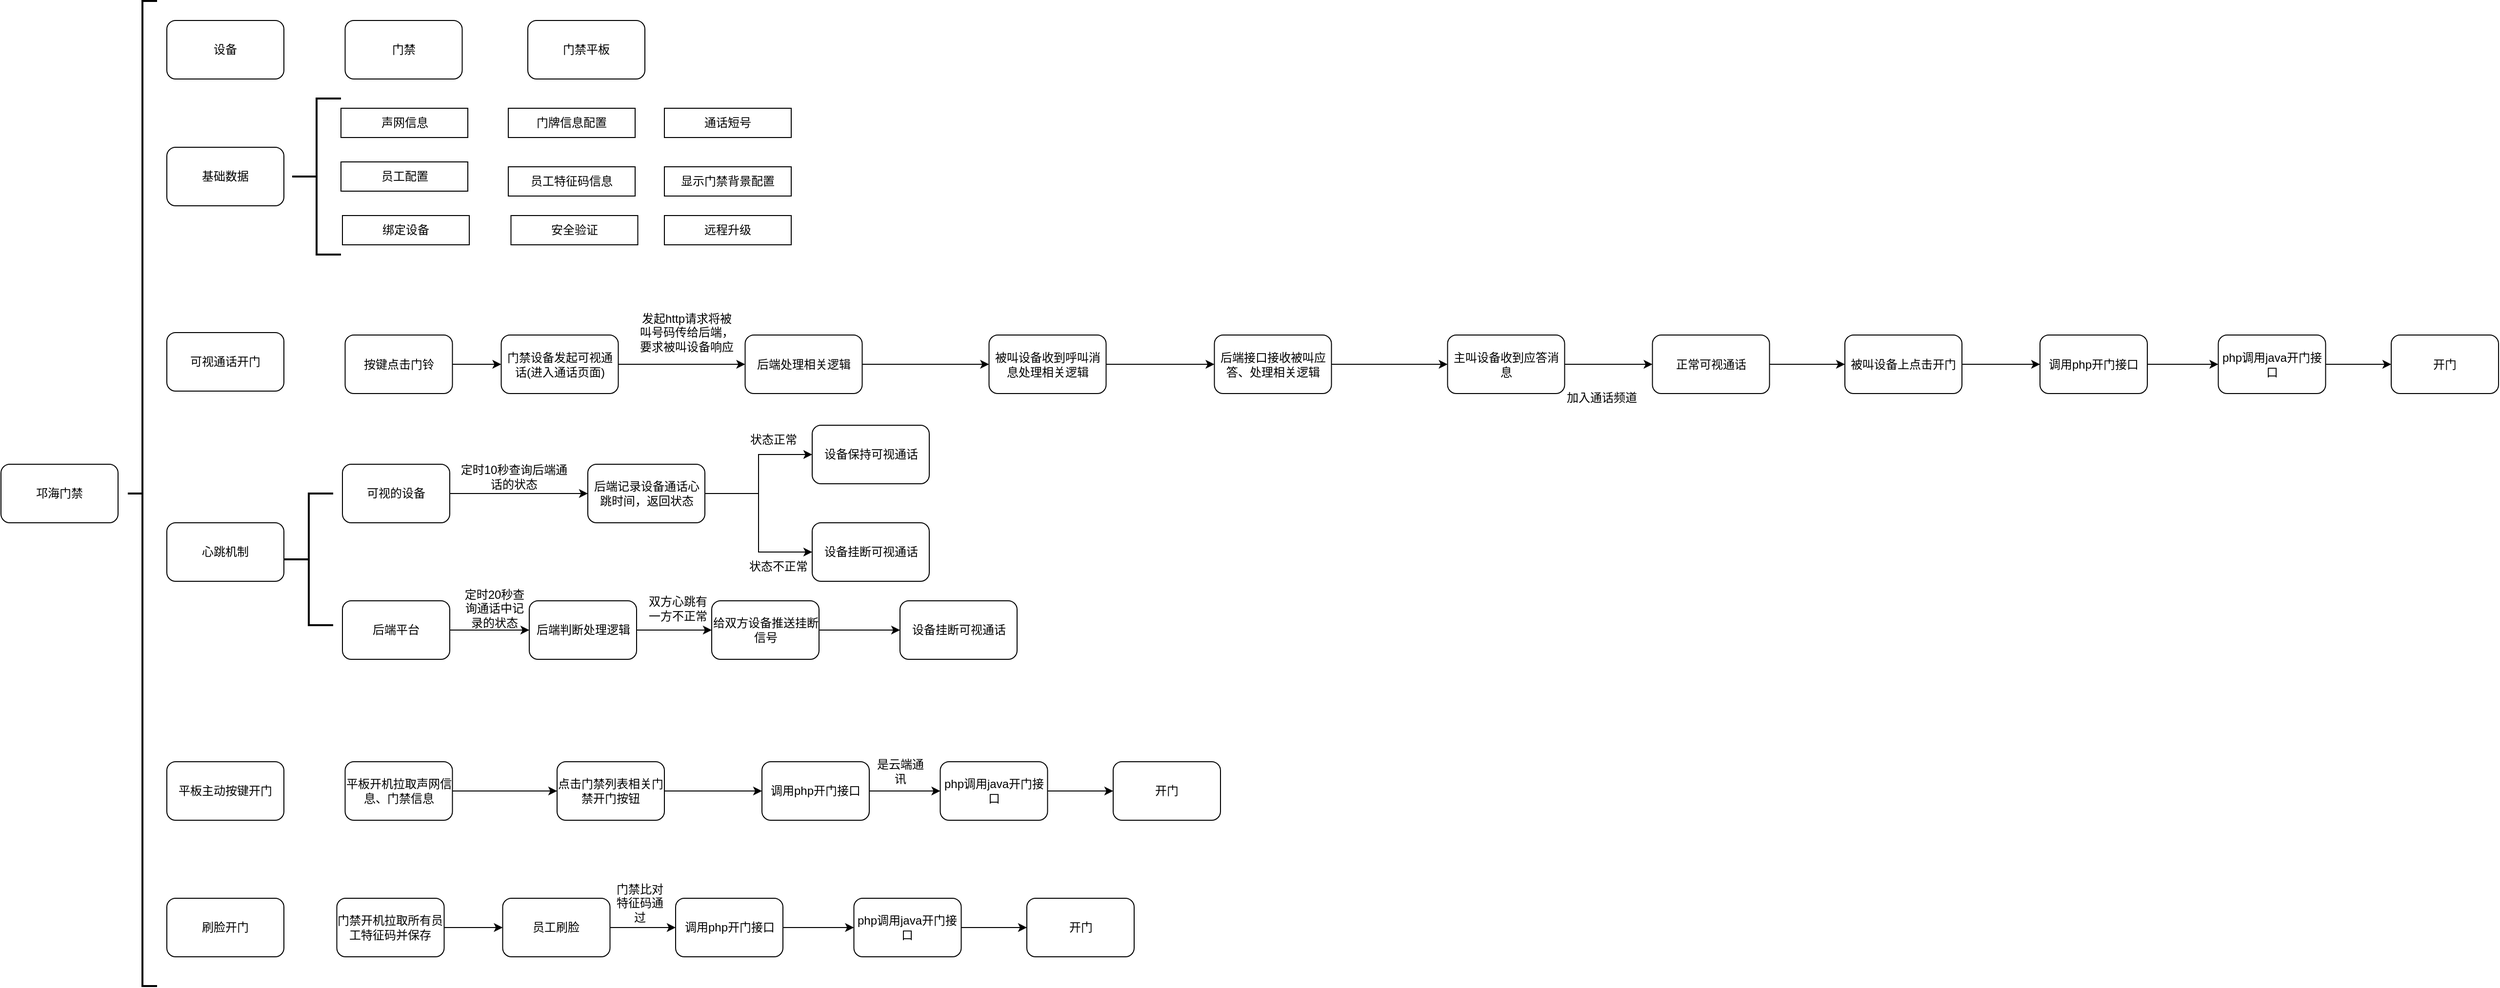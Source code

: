 <mxfile version="22.0.8" type="github">
  <diagram name="第 1 页" id="MqLak2tUNxj501sDUyA4">
    <mxGraphModel dx="1034" dy="432" grid="1" gridSize="10" guides="1" tooltips="1" connect="1" arrows="1" fold="1" page="1" pageScale="1" pageWidth="827" pageHeight="1169" math="0" shadow="0">
      <root>
        <mxCell id="0" />
        <mxCell id="1" parent="0" />
        <mxCell id="dcuhQKb_KivRzL7AXJs5-1" value="邛海门禁" style="rounded=1;whiteSpace=wrap;html=1;" parent="1" vertex="1">
          <mxGeometry x="160" y="775" width="120" height="60" as="geometry" />
        </mxCell>
        <mxCell id="dcuhQKb_KivRzL7AXJs5-2" value="" style="strokeWidth=2;html=1;shape=mxgraph.flowchart.annotation_2;align=left;labelPosition=right;pointerEvents=1;" parent="1" vertex="1">
          <mxGeometry x="290" y="300" width="30" height="1010" as="geometry" />
        </mxCell>
        <mxCell id="dcuhQKb_KivRzL7AXJs5-3" value="基础数据" style="rounded=1;whiteSpace=wrap;html=1;" parent="1" vertex="1">
          <mxGeometry x="330" y="450" width="120" height="60" as="geometry" />
        </mxCell>
        <mxCell id="dcuhQKb_KivRzL7AXJs5-4" value="" style="strokeWidth=2;html=1;shape=mxgraph.flowchart.annotation_2;align=left;labelPosition=right;pointerEvents=1;points=[[0,0.5,0,0,0],[0.5,0,0,0,0],[0.5,1,0,0,0],[1,0,0,0,0],[1,0.5,0,0,0],[1,1,0,0,0]];" parent="1" vertex="1">
          <mxGeometry x="458.5" y="400" width="50" height="160" as="geometry" />
        </mxCell>
        <mxCell id="dcuhQKb_KivRzL7AXJs5-5" value="声网信息" style="rounded=0;whiteSpace=wrap;html=1;" parent="1" vertex="1">
          <mxGeometry x="508.5" y="410" width="130" height="30" as="geometry" />
        </mxCell>
        <mxCell id="dcuhQKb_KivRzL7AXJs5-6" value="门牌信息配置" style="rounded=0;whiteSpace=wrap;html=1;" parent="1" vertex="1">
          <mxGeometry x="680" y="410" width="130" height="30" as="geometry" />
        </mxCell>
        <mxCell id="dcuhQKb_KivRzL7AXJs5-7" value="员工配置" style="rounded=0;whiteSpace=wrap;html=1;" parent="1" vertex="1">
          <mxGeometry x="508.5" y="465" width="130" height="30" as="geometry" />
        </mxCell>
        <mxCell id="dcuhQKb_KivRzL7AXJs5-8" value="员工特征码信息" style="rounded=0;whiteSpace=wrap;html=1;" parent="1" vertex="1">
          <mxGeometry x="680" y="470" width="130" height="30" as="geometry" />
        </mxCell>
        <mxCell id="dcuhQKb_KivRzL7AXJs5-9" value="显示门禁背景配置" style="rounded=0;whiteSpace=wrap;html=1;" parent="1" vertex="1">
          <mxGeometry x="840" y="470" width="130" height="30" as="geometry" />
        </mxCell>
        <mxCell id="dcuhQKb_KivRzL7AXJs5-10" value="绑定设备" style="rounded=0;whiteSpace=wrap;html=1;" parent="1" vertex="1">
          <mxGeometry x="510" y="520" width="130" height="30" as="geometry" />
        </mxCell>
        <mxCell id="dcuhQKb_KivRzL7AXJs5-11" value="可视通话开门" style="rounded=1;whiteSpace=wrap;html=1;" parent="1" vertex="1">
          <mxGeometry x="330" y="640" width="120" height="60" as="geometry" />
        </mxCell>
        <mxCell id="dcuhQKb_KivRzL7AXJs5-81" value="设备" style="rounded=1;whiteSpace=wrap;html=1;" parent="1" vertex="1">
          <mxGeometry x="330" y="320" width="120" height="60" as="geometry" />
        </mxCell>
        <mxCell id="dcuhQKb_KivRzL7AXJs5-82" value="门禁" style="rounded=1;whiteSpace=wrap;html=1;" parent="1" vertex="1">
          <mxGeometry x="512.75" y="320" width="120" height="60" as="geometry" />
        </mxCell>
        <mxCell id="dcuhQKb_KivRzL7AXJs5-83" value="门禁平板" style="rounded=1;whiteSpace=wrap;html=1;" parent="1" vertex="1">
          <mxGeometry x="700" y="320" width="120" height="60" as="geometry" />
        </mxCell>
        <mxCell id="dcuhQKb_KivRzL7AXJs5-84" value="通话短号" style="rounded=0;whiteSpace=wrap;html=1;" parent="1" vertex="1">
          <mxGeometry x="840" y="410" width="130" height="30" as="geometry" />
        </mxCell>
        <mxCell id="dcuhQKb_KivRzL7AXJs5-86" style="edgeStyle=orthogonalEdgeStyle;rounded=0;orthogonalLoop=1;jettySize=auto;html=1;exitX=1;exitY=0.5;exitDx=0;exitDy=0;entryX=0;entryY=0.5;entryDx=0;entryDy=0;" parent="1" source="dcuhQKb_KivRzL7AXJs5-87" target="dcuhQKb_KivRzL7AXJs5-89" edge="1">
          <mxGeometry relative="1" as="geometry" />
        </mxCell>
        <mxCell id="dcuhQKb_KivRzL7AXJs5-87" value="按键点击门铃" style="rounded=1;whiteSpace=wrap;html=1;" parent="1" vertex="1">
          <mxGeometry x="512.75" y="642.5" width="110" height="60" as="geometry" />
        </mxCell>
        <mxCell id="dcuhQKb_KivRzL7AXJs5-88" style="edgeStyle=orthogonalEdgeStyle;rounded=0;orthogonalLoop=1;jettySize=auto;html=1;exitX=1;exitY=0.5;exitDx=0;exitDy=0;entryX=0;entryY=0.5;entryDx=0;entryDy=0;" parent="1" source="dcuhQKb_KivRzL7AXJs5-89" target="dcuhQKb_KivRzL7AXJs5-91" edge="1">
          <mxGeometry relative="1" as="geometry" />
        </mxCell>
        <mxCell id="dcuhQKb_KivRzL7AXJs5-89" value="门禁设备发起可视通话(进入通话页面)" style="rounded=1;whiteSpace=wrap;html=1;" parent="1" vertex="1">
          <mxGeometry x="672.75" y="642.5" width="120" height="60" as="geometry" />
        </mxCell>
        <mxCell id="dcuhQKb_KivRzL7AXJs5-90" style="edgeStyle=orthogonalEdgeStyle;rounded=0;orthogonalLoop=1;jettySize=auto;html=1;exitX=1;exitY=0.5;exitDx=0;exitDy=0;" parent="1" source="dcuhQKb_KivRzL7AXJs5-91" target="dcuhQKb_KivRzL7AXJs5-93" edge="1">
          <mxGeometry relative="1" as="geometry" />
        </mxCell>
        <mxCell id="dcuhQKb_KivRzL7AXJs5-91" value="后端处理相关逻辑" style="rounded=1;whiteSpace=wrap;html=1;" parent="1" vertex="1">
          <mxGeometry x="922.75" y="642.5" width="120" height="60" as="geometry" />
        </mxCell>
        <mxCell id="dcuhQKb_KivRzL7AXJs5-92" style="edgeStyle=orthogonalEdgeStyle;rounded=0;orthogonalLoop=1;jettySize=auto;html=1;exitX=1;exitY=0.5;exitDx=0;exitDy=0;entryX=0;entryY=0.5;entryDx=0;entryDy=0;" parent="1" source="dcuhQKb_KivRzL7AXJs5-93" target="dcuhQKb_KivRzL7AXJs5-95" edge="1">
          <mxGeometry relative="1" as="geometry" />
        </mxCell>
        <mxCell id="dcuhQKb_KivRzL7AXJs5-93" value="被叫设备收到呼叫消息处理相关逻辑" style="rounded=1;whiteSpace=wrap;html=1;" parent="1" vertex="1">
          <mxGeometry x="1172.75" y="642.5" width="120" height="60" as="geometry" />
        </mxCell>
        <mxCell id="dcuhQKb_KivRzL7AXJs5-94" style="edgeStyle=orthogonalEdgeStyle;rounded=0;orthogonalLoop=1;jettySize=auto;html=1;exitX=1;exitY=0.5;exitDx=0;exitDy=0;entryX=0;entryY=0.5;entryDx=0;entryDy=0;" parent="1" source="dcuhQKb_KivRzL7AXJs5-95" target="dcuhQKb_KivRzL7AXJs5-97" edge="1">
          <mxGeometry relative="1" as="geometry" />
        </mxCell>
        <mxCell id="dcuhQKb_KivRzL7AXJs5-95" value="后端接口接收被叫应答、处理相关逻辑" style="rounded=1;whiteSpace=wrap;html=1;" parent="1" vertex="1">
          <mxGeometry x="1403.75" y="642.5" width="120" height="60" as="geometry" />
        </mxCell>
        <mxCell id="dcuhQKb_KivRzL7AXJs5-96" style="edgeStyle=orthogonalEdgeStyle;rounded=0;orthogonalLoop=1;jettySize=auto;html=1;exitX=1;exitY=0.5;exitDx=0;exitDy=0;entryX=0;entryY=0.5;entryDx=0;entryDy=0;" parent="1" source="dcuhQKb_KivRzL7AXJs5-97" target="dcuhQKb_KivRzL7AXJs5-99" edge="1">
          <mxGeometry relative="1" as="geometry" />
        </mxCell>
        <mxCell id="dcuhQKb_KivRzL7AXJs5-97" value="主叫设备收到应答消息" style="rounded=1;whiteSpace=wrap;html=1;" parent="1" vertex="1">
          <mxGeometry x="1642.75" y="642.5" width="120" height="60" as="geometry" />
        </mxCell>
        <mxCell id="dcuhQKb_KivRzL7AXJs5-98" value="发起http请求将被叫号码传给后端，要求被叫设备响应" style="text;html=1;strokeColor=none;fillColor=none;align=center;verticalAlign=middle;whiteSpace=wrap;rounded=0;" parent="1" vertex="1">
          <mxGeometry x="812.75" y="612.5" width="100" height="55" as="geometry" />
        </mxCell>
        <mxCell id="LPM7PzEZq8jEU3c2NB74-44" style="edgeStyle=orthogonalEdgeStyle;rounded=0;orthogonalLoop=1;jettySize=auto;html=1;exitX=1;exitY=0.5;exitDx=0;exitDy=0;entryX=0;entryY=0.5;entryDx=0;entryDy=0;" edge="1" parent="1" source="dcuhQKb_KivRzL7AXJs5-99" target="LPM7PzEZq8jEU3c2NB74-43">
          <mxGeometry relative="1" as="geometry" />
        </mxCell>
        <mxCell id="dcuhQKb_KivRzL7AXJs5-99" value="正常可视通话" style="rounded=1;whiteSpace=wrap;html=1;" parent="1" vertex="1">
          <mxGeometry x="1852.75" y="642.5" width="120" height="60" as="geometry" />
        </mxCell>
        <mxCell id="dcuhQKb_KivRzL7AXJs5-100" value="加入通话频道" style="text;whiteSpace=wrap;" parent="1" vertex="1">
          <mxGeometry x="1762.75" y="692.5" width="100" height="30" as="geometry" />
        </mxCell>
        <mxCell id="LPM7PzEZq8jEU3c2NB74-11" value="刷脸开门" style="rounded=1;whiteSpace=wrap;html=1;" vertex="1" parent="1">
          <mxGeometry x="330" y="1220" width="120" height="60" as="geometry" />
        </mxCell>
        <mxCell id="LPM7PzEZq8jEU3c2NB74-12" style="edgeStyle=orthogonalEdgeStyle;rounded=0;orthogonalLoop=1;jettySize=auto;html=1;exitX=1;exitY=0.5;exitDx=0;exitDy=0;entryX=0;entryY=0.5;entryDx=0;entryDy=0;" edge="1" parent="1" source="LPM7PzEZq8jEU3c2NB74-13" target="LPM7PzEZq8jEU3c2NB74-15">
          <mxGeometry relative="1" as="geometry" />
        </mxCell>
        <mxCell id="LPM7PzEZq8jEU3c2NB74-13" value="门禁开机拉取所有员工特征码并保存" style="rounded=1;whiteSpace=wrap;html=1;" vertex="1" parent="1">
          <mxGeometry x="504.25" y="1220" width="110" height="60" as="geometry" />
        </mxCell>
        <mxCell id="LPM7PzEZq8jEU3c2NB74-14" style="edgeStyle=orthogonalEdgeStyle;rounded=0;orthogonalLoop=1;jettySize=auto;html=1;exitX=1;exitY=0.5;exitDx=0;exitDy=0;entryX=0;entryY=0.5;entryDx=0;entryDy=0;" edge="1" parent="1" source="LPM7PzEZq8jEU3c2NB74-15" target="LPM7PzEZq8jEU3c2NB74-17">
          <mxGeometry relative="1" as="geometry" />
        </mxCell>
        <mxCell id="LPM7PzEZq8jEU3c2NB74-15" value="员工刷脸" style="rounded=1;whiteSpace=wrap;html=1;" vertex="1" parent="1">
          <mxGeometry x="674.25" y="1220" width="110" height="60" as="geometry" />
        </mxCell>
        <mxCell id="LPM7PzEZq8jEU3c2NB74-16" style="edgeStyle=orthogonalEdgeStyle;rounded=0;orthogonalLoop=1;jettySize=auto;html=1;exitX=1;exitY=0.5;exitDx=0;exitDy=0;entryX=0;entryY=0.5;entryDx=0;entryDy=0;" edge="1" parent="1" source="LPM7PzEZq8jEU3c2NB74-17" target="LPM7PzEZq8jEU3c2NB74-20">
          <mxGeometry relative="1" as="geometry" />
        </mxCell>
        <mxCell id="LPM7PzEZq8jEU3c2NB74-17" value="调用php开门接口" style="rounded=1;whiteSpace=wrap;html=1;" vertex="1" parent="1">
          <mxGeometry x="851.5" y="1220" width="110" height="60" as="geometry" />
        </mxCell>
        <mxCell id="LPM7PzEZq8jEU3c2NB74-18" value="门禁比对特征码通过" style="text;html=1;strokeColor=none;fillColor=none;align=center;verticalAlign=middle;whiteSpace=wrap;rounded=0;" vertex="1" parent="1">
          <mxGeometry x="784.5" y="1210" width="60" height="30" as="geometry" />
        </mxCell>
        <mxCell id="LPM7PzEZq8jEU3c2NB74-19" style="edgeStyle=orthogonalEdgeStyle;rounded=0;orthogonalLoop=1;jettySize=auto;html=1;exitX=1;exitY=0.5;exitDx=0;exitDy=0;entryX=0;entryY=0.5;entryDx=0;entryDy=0;" edge="1" parent="1" source="LPM7PzEZq8jEU3c2NB74-20" target="LPM7PzEZq8jEU3c2NB74-21">
          <mxGeometry relative="1" as="geometry" />
        </mxCell>
        <mxCell id="LPM7PzEZq8jEU3c2NB74-20" value="php调用java开门接口" style="rounded=1;whiteSpace=wrap;html=1;" vertex="1" parent="1">
          <mxGeometry x="1034.25" y="1220" width="110" height="60" as="geometry" />
        </mxCell>
        <mxCell id="LPM7PzEZq8jEU3c2NB74-21" value="开门" style="rounded=1;whiteSpace=wrap;html=1;" vertex="1" parent="1">
          <mxGeometry x="1211.5" y="1220" width="110" height="60" as="geometry" />
        </mxCell>
        <mxCell id="LPM7PzEZq8jEU3c2NB74-22" value="心跳机制" style="rounded=1;whiteSpace=wrap;html=1;" vertex="1" parent="1">
          <mxGeometry x="330" y="835" width="120" height="60" as="geometry" />
        </mxCell>
        <mxCell id="LPM7PzEZq8jEU3c2NB74-23" value="" style="strokeWidth=2;html=1;shape=mxgraph.flowchart.annotation_2;align=left;labelPosition=right;pointerEvents=1;points=[[0,0.5,0,0,0],[0.5,0,0,0,0],[0.5,1,0,0,0],[1,0,0,0,0],[1,0.5,0,0,0],[1,1,0,0,0]];" vertex="1" parent="1">
          <mxGeometry x="450.5" y="805" width="50" height="135" as="geometry" />
        </mxCell>
        <mxCell id="LPM7PzEZq8jEU3c2NB74-24" style="edgeStyle=orthogonalEdgeStyle;rounded=0;orthogonalLoop=1;jettySize=auto;html=1;exitX=1;exitY=0.5;exitDx=0;exitDy=0;entryX=0;entryY=0.5;entryDx=0;entryDy=0;" edge="1" parent="1" source="LPM7PzEZq8jEU3c2NB74-25" target="LPM7PzEZq8jEU3c2NB74-30">
          <mxGeometry relative="1" as="geometry" />
        </mxCell>
        <mxCell id="LPM7PzEZq8jEU3c2NB74-25" value="可视的设备" style="rounded=1;whiteSpace=wrap;html=1;" vertex="1" parent="1">
          <mxGeometry x="510" y="775" width="110" height="60" as="geometry" />
        </mxCell>
        <mxCell id="LPM7PzEZq8jEU3c2NB74-26" style="edgeStyle=orthogonalEdgeStyle;rounded=0;orthogonalLoop=1;jettySize=auto;html=1;exitX=1;exitY=0.5;exitDx=0;exitDy=0;entryX=0;entryY=0.5;entryDx=0;entryDy=0;" edge="1" parent="1" source="LPM7PzEZq8jEU3c2NB74-27" target="LPM7PzEZq8jEU3c2NB74-37">
          <mxGeometry relative="1" as="geometry" />
        </mxCell>
        <mxCell id="LPM7PzEZq8jEU3c2NB74-27" value="后端平台" style="rounded=1;whiteSpace=wrap;html=1;" vertex="1" parent="1">
          <mxGeometry x="510" y="915" width="110" height="60" as="geometry" />
        </mxCell>
        <mxCell id="LPM7PzEZq8jEU3c2NB74-28" style="edgeStyle=orthogonalEdgeStyle;rounded=0;orthogonalLoop=1;jettySize=auto;html=1;exitX=1;exitY=0.5;exitDx=0;exitDy=0;entryX=0;entryY=0.5;entryDx=0;entryDy=0;" edge="1" parent="1" source="LPM7PzEZq8jEU3c2NB74-30" target="LPM7PzEZq8jEU3c2NB74-32">
          <mxGeometry relative="1" as="geometry" />
        </mxCell>
        <mxCell id="LPM7PzEZq8jEU3c2NB74-29" style="edgeStyle=orthogonalEdgeStyle;rounded=0;orthogonalLoop=1;jettySize=auto;html=1;exitX=1;exitY=0.5;exitDx=0;exitDy=0;entryX=0;entryY=0.5;entryDx=0;entryDy=0;" edge="1" parent="1" source="LPM7PzEZq8jEU3c2NB74-30" target="LPM7PzEZq8jEU3c2NB74-34">
          <mxGeometry relative="1" as="geometry" />
        </mxCell>
        <mxCell id="LPM7PzEZq8jEU3c2NB74-30" value="后端记录设备通话心跳时间，返回状态" style="rounded=1;whiteSpace=wrap;html=1;" vertex="1" parent="1">
          <mxGeometry x="761.5" y="775" width="120" height="60" as="geometry" />
        </mxCell>
        <mxCell id="LPM7PzEZq8jEU3c2NB74-31" value="定时10秒查询后端通话的状态" style="text;html=1;strokeColor=none;fillColor=none;align=center;verticalAlign=middle;whiteSpace=wrap;rounded=0;" vertex="1" parent="1">
          <mxGeometry x="630" y="760" width="111.5" height="55" as="geometry" />
        </mxCell>
        <mxCell id="LPM7PzEZq8jEU3c2NB74-32" value="设备保持可视通话" style="rounded=1;whiteSpace=wrap;html=1;" vertex="1" parent="1">
          <mxGeometry x="991.5" y="735" width="120" height="60" as="geometry" />
        </mxCell>
        <mxCell id="LPM7PzEZq8jEU3c2NB74-33" value="状态正常" style="text;html=1;strokeColor=none;fillColor=none;align=center;verticalAlign=middle;whiteSpace=wrap;rounded=0;" vertex="1" parent="1">
          <mxGeometry x="921.5" y="735" width="60" height="30" as="geometry" />
        </mxCell>
        <mxCell id="LPM7PzEZq8jEU3c2NB74-34" value="设备挂断可视通话" style="rounded=1;whiteSpace=wrap;html=1;" vertex="1" parent="1">
          <mxGeometry x="991.5" y="835" width="120" height="60" as="geometry" />
        </mxCell>
        <mxCell id="LPM7PzEZq8jEU3c2NB74-35" value="状态不正常" style="text;html=1;strokeColor=none;fillColor=none;align=center;verticalAlign=middle;whiteSpace=wrap;rounded=0;" vertex="1" parent="1">
          <mxGeometry x="921.5" y="865" width="70" height="30" as="geometry" />
        </mxCell>
        <mxCell id="LPM7PzEZq8jEU3c2NB74-36" style="edgeStyle=orthogonalEdgeStyle;rounded=0;orthogonalLoop=1;jettySize=auto;html=1;exitX=1;exitY=0.5;exitDx=0;exitDy=0;" edge="1" parent="1" source="LPM7PzEZq8jEU3c2NB74-37" target="LPM7PzEZq8jEU3c2NB74-40">
          <mxGeometry relative="1" as="geometry" />
        </mxCell>
        <mxCell id="LPM7PzEZq8jEU3c2NB74-37" value="后端判断处理逻辑" style="rounded=1;whiteSpace=wrap;html=1;" vertex="1" parent="1">
          <mxGeometry x="701.5" y="915" width="110" height="60" as="geometry" />
        </mxCell>
        <mxCell id="LPM7PzEZq8jEU3c2NB74-38" value="定时20秒查询通话中记录的状态" style="text;html=1;strokeColor=none;fillColor=none;align=center;verticalAlign=middle;whiteSpace=wrap;rounded=0;" vertex="1" parent="1">
          <mxGeometry x="630" y="895" width="71.5" height="55" as="geometry" />
        </mxCell>
        <mxCell id="LPM7PzEZq8jEU3c2NB74-39" style="edgeStyle=orthogonalEdgeStyle;rounded=0;orthogonalLoop=1;jettySize=auto;html=1;exitX=1;exitY=0.5;exitDx=0;exitDy=0;entryX=0;entryY=0.5;entryDx=0;entryDy=0;" edge="1" parent="1" source="LPM7PzEZq8jEU3c2NB74-40" target="LPM7PzEZq8jEU3c2NB74-41">
          <mxGeometry relative="1" as="geometry" />
        </mxCell>
        <mxCell id="LPM7PzEZq8jEU3c2NB74-40" value="给双方设备推送挂断信号" style="rounded=1;whiteSpace=wrap;html=1;" vertex="1" parent="1">
          <mxGeometry x="888.5" y="915" width="110" height="60" as="geometry" />
        </mxCell>
        <mxCell id="LPM7PzEZq8jEU3c2NB74-41" value="设备挂断可视通话" style="rounded=1;whiteSpace=wrap;html=1;" vertex="1" parent="1">
          <mxGeometry x="1081.5" y="915" width="120" height="60" as="geometry" />
        </mxCell>
        <mxCell id="LPM7PzEZq8jEU3c2NB74-42" value="双方心跳有一方不正常" style="text;html=1;strokeColor=none;fillColor=none;align=center;verticalAlign=middle;whiteSpace=wrap;rounded=0;" vertex="1" parent="1">
          <mxGeometry x="817.5" y="895" width="71.5" height="55" as="geometry" />
        </mxCell>
        <mxCell id="LPM7PzEZq8jEU3c2NB74-50" style="edgeStyle=orthogonalEdgeStyle;rounded=0;orthogonalLoop=1;jettySize=auto;html=1;exitX=1;exitY=0.5;exitDx=0;exitDy=0;entryX=0;entryY=0.5;entryDx=0;entryDy=0;" edge="1" parent="1" source="LPM7PzEZq8jEU3c2NB74-43" target="LPM7PzEZq8jEU3c2NB74-46">
          <mxGeometry relative="1" as="geometry" />
        </mxCell>
        <mxCell id="LPM7PzEZq8jEU3c2NB74-43" value="被叫设备上点击开门" style="rounded=1;whiteSpace=wrap;html=1;" vertex="1" parent="1">
          <mxGeometry x="2050" y="642.5" width="120" height="60" as="geometry" />
        </mxCell>
        <mxCell id="LPM7PzEZq8jEU3c2NB74-45" style="edgeStyle=orthogonalEdgeStyle;rounded=0;orthogonalLoop=1;jettySize=auto;html=1;exitX=1;exitY=0.5;exitDx=0;exitDy=0;entryX=0;entryY=0.5;entryDx=0;entryDy=0;" edge="1" parent="1" source="LPM7PzEZq8jEU3c2NB74-46" target="LPM7PzEZq8jEU3c2NB74-48">
          <mxGeometry relative="1" as="geometry" />
        </mxCell>
        <mxCell id="LPM7PzEZq8jEU3c2NB74-46" value="调用php开门接口" style="rounded=1;whiteSpace=wrap;html=1;" vertex="1" parent="1">
          <mxGeometry x="2250" y="642.5" width="110" height="60" as="geometry" />
        </mxCell>
        <mxCell id="LPM7PzEZq8jEU3c2NB74-47" style="edgeStyle=orthogonalEdgeStyle;rounded=0;orthogonalLoop=1;jettySize=auto;html=1;exitX=1;exitY=0.5;exitDx=0;exitDy=0;entryX=0;entryY=0.5;entryDx=0;entryDy=0;" edge="1" parent="1" source="LPM7PzEZq8jEU3c2NB74-48" target="LPM7PzEZq8jEU3c2NB74-49">
          <mxGeometry relative="1" as="geometry" />
        </mxCell>
        <mxCell id="LPM7PzEZq8jEU3c2NB74-48" value="php调用java开门接口" style="rounded=1;whiteSpace=wrap;html=1;" vertex="1" parent="1">
          <mxGeometry x="2432.75" y="642.5" width="110" height="60" as="geometry" />
        </mxCell>
        <mxCell id="LPM7PzEZq8jEU3c2NB74-49" value="开门" style="rounded=1;whiteSpace=wrap;html=1;" vertex="1" parent="1">
          <mxGeometry x="2610" y="642.5" width="110" height="60" as="geometry" />
        </mxCell>
        <mxCell id="LPM7PzEZq8jEU3c2NB74-51" value="平板主动按键开门" style="rounded=1;whiteSpace=wrap;html=1;" vertex="1" parent="1">
          <mxGeometry x="330" y="1080" width="120" height="60" as="geometry" />
        </mxCell>
        <mxCell id="LPM7PzEZq8jEU3c2NB74-60" style="edgeStyle=orthogonalEdgeStyle;rounded=0;orthogonalLoop=1;jettySize=auto;html=1;exitX=1;exitY=0.5;exitDx=0;exitDy=0;entryX=0;entryY=0.5;entryDx=0;entryDy=0;" edge="1" parent="1" source="LPM7PzEZq8jEU3c2NB74-52" target="LPM7PzEZq8jEU3c2NB74-59">
          <mxGeometry relative="1" as="geometry" />
        </mxCell>
        <mxCell id="LPM7PzEZq8jEU3c2NB74-52" value="平板开机拉取声网信息、门禁信息" style="rounded=1;whiteSpace=wrap;html=1;" vertex="1" parent="1">
          <mxGeometry x="512.75" y="1080" width="110" height="60" as="geometry" />
        </mxCell>
        <mxCell id="LPM7PzEZq8jEU3c2NB74-54" style="edgeStyle=orthogonalEdgeStyle;rounded=0;orthogonalLoop=1;jettySize=auto;html=1;exitX=1;exitY=0.5;exitDx=0;exitDy=0;entryX=0;entryY=0.5;entryDx=0;entryDy=0;" edge="1" parent="1" source="LPM7PzEZq8jEU3c2NB74-55" target="LPM7PzEZq8jEU3c2NB74-57">
          <mxGeometry relative="1" as="geometry" />
        </mxCell>
        <mxCell id="LPM7PzEZq8jEU3c2NB74-55" value="调用php开门接口" style="rounded=1;whiteSpace=wrap;html=1;" vertex="1" parent="1">
          <mxGeometry x="940" y="1080" width="110" height="60" as="geometry" />
        </mxCell>
        <mxCell id="LPM7PzEZq8jEU3c2NB74-56" style="edgeStyle=orthogonalEdgeStyle;rounded=0;orthogonalLoop=1;jettySize=auto;html=1;exitX=1;exitY=0.5;exitDx=0;exitDy=0;entryX=0;entryY=0.5;entryDx=0;entryDy=0;" edge="1" parent="1" source="LPM7PzEZq8jEU3c2NB74-57" target="LPM7PzEZq8jEU3c2NB74-58">
          <mxGeometry relative="1" as="geometry" />
        </mxCell>
        <mxCell id="LPM7PzEZq8jEU3c2NB74-57" value="php调用java开门接口" style="rounded=1;whiteSpace=wrap;html=1;" vertex="1" parent="1">
          <mxGeometry x="1122.75" y="1080" width="110" height="60" as="geometry" />
        </mxCell>
        <mxCell id="LPM7PzEZq8jEU3c2NB74-58" value="开门" style="rounded=1;whiteSpace=wrap;html=1;" vertex="1" parent="1">
          <mxGeometry x="1300" y="1080" width="110" height="60" as="geometry" />
        </mxCell>
        <mxCell id="LPM7PzEZq8jEU3c2NB74-61" style="edgeStyle=orthogonalEdgeStyle;rounded=0;orthogonalLoop=1;jettySize=auto;html=1;exitX=1;exitY=0.5;exitDx=0;exitDy=0;entryX=0;entryY=0.5;entryDx=0;entryDy=0;" edge="1" parent="1" source="LPM7PzEZq8jEU3c2NB74-59" target="LPM7PzEZq8jEU3c2NB74-55">
          <mxGeometry relative="1" as="geometry" />
        </mxCell>
        <mxCell id="LPM7PzEZq8jEU3c2NB74-59" value="点击门禁列表相关门禁开门按钮" style="rounded=1;whiteSpace=wrap;html=1;" vertex="1" parent="1">
          <mxGeometry x="730" y="1080" width="110" height="60" as="geometry" />
        </mxCell>
        <mxCell id="LPM7PzEZq8jEU3c2NB74-62" value="是云端通讯" style="text;html=1;strokeColor=none;fillColor=none;align=center;verticalAlign=middle;whiteSpace=wrap;rounded=0;" vertex="1" parent="1">
          <mxGeometry x="1051.5" y="1070" width="60" height="40" as="geometry" />
        </mxCell>
        <mxCell id="LPM7PzEZq8jEU3c2NB74-66" value="安全验证" style="rounded=0;whiteSpace=wrap;html=1;" vertex="1" parent="1">
          <mxGeometry x="682.75" y="520" width="130" height="30" as="geometry" />
        </mxCell>
        <mxCell id="LPM7PzEZq8jEU3c2NB74-67" value="远程升级" style="rounded=0;whiteSpace=wrap;html=1;" vertex="1" parent="1">
          <mxGeometry x="840" y="520" width="130" height="30" as="geometry" />
        </mxCell>
      </root>
    </mxGraphModel>
  </diagram>
</mxfile>
